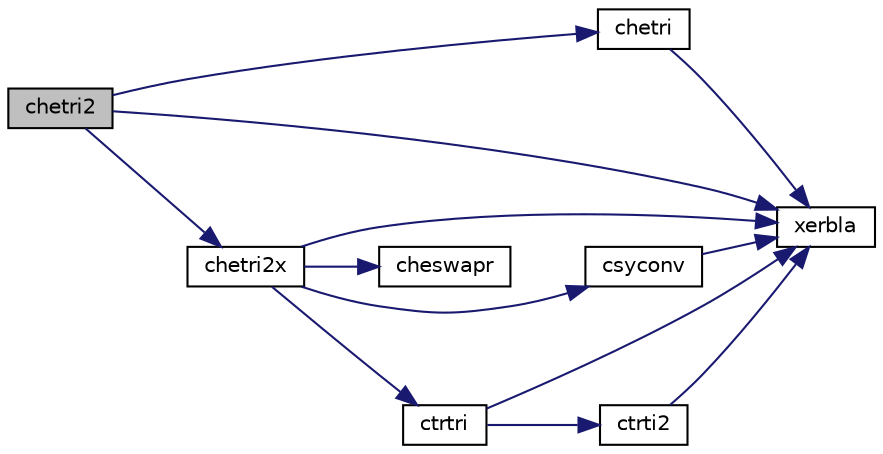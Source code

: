 digraph "chetri2"
{
 // LATEX_PDF_SIZE
  edge [fontname="Helvetica",fontsize="10",labelfontname="Helvetica",labelfontsize="10"];
  node [fontname="Helvetica",fontsize="10",shape=record];
  rankdir="LR";
  Node1 [label="chetri2",height=0.2,width=0.4,color="black", fillcolor="grey75", style="filled", fontcolor="black",tooltip="CHETRI2"];
  Node1 -> Node2 [color="midnightblue",fontsize="10",style="solid",fontname="Helvetica"];
  Node2 [label="chetri",height=0.2,width=0.4,color="black", fillcolor="white", style="filled",URL="$chetri_8f.html#ad87a6a1ac131c5635d47ac440e672bcf",tooltip="CHETRI"];
  Node2 -> Node3 [color="midnightblue",fontsize="10",style="solid",fontname="Helvetica"];
  Node3 [label="xerbla",height=0.2,width=0.4,color="black", fillcolor="white", style="filled",URL="$xerbla_8f.html#a377ee61015baf8dea7770b3a404b1c07",tooltip="XERBLA"];
  Node1 -> Node4 [color="midnightblue",fontsize="10",style="solid",fontname="Helvetica"];
  Node4 [label="chetri2x",height=0.2,width=0.4,color="black", fillcolor="white", style="filled",URL="$chetri2x_8f.html#afe7834578ea19a76675c9df6a62b00b5",tooltip="CHETRI2X"];
  Node4 -> Node5 [color="midnightblue",fontsize="10",style="solid",fontname="Helvetica"];
  Node5 [label="cheswapr",height=0.2,width=0.4,color="black", fillcolor="white", style="filled",URL="$cheswapr_8f.html#a955ef3394562af1ae4ae2d113e4423bd",tooltip="CHESWAPR applies an elementary permutation on the rows and columns of a Hermitian matrix."];
  Node4 -> Node6 [color="midnightblue",fontsize="10",style="solid",fontname="Helvetica"];
  Node6 [label="csyconv",height=0.2,width=0.4,color="black", fillcolor="white", style="filled",URL="$csyconv_8f.html#a525e6b7b04c6e3d0a86fd22f463f8a61",tooltip="CSYCONV"];
  Node6 -> Node3 [color="midnightblue",fontsize="10",style="solid",fontname="Helvetica"];
  Node4 -> Node7 [color="midnightblue",fontsize="10",style="solid",fontname="Helvetica"];
  Node7 [label="ctrtri",height=0.2,width=0.4,color="black", fillcolor="white", style="filled",URL="$ctrtri_8f.html#ad08962e5806175e6e372db349a963ecc",tooltip="CTRTRI"];
  Node7 -> Node8 [color="midnightblue",fontsize="10",style="solid",fontname="Helvetica"];
  Node8 [label="ctrti2",height=0.2,width=0.4,color="black", fillcolor="white", style="filled",URL="$ctrti2_8f.html#ae7ae073f804087edaf233005a6553d94",tooltip="CTRTI2 computes the inverse of a triangular matrix (unblocked algorithm)."];
  Node8 -> Node3 [color="midnightblue",fontsize="10",style="solid",fontname="Helvetica"];
  Node7 -> Node3 [color="midnightblue",fontsize="10",style="solid",fontname="Helvetica"];
  Node4 -> Node3 [color="midnightblue",fontsize="10",style="solid",fontname="Helvetica"];
  Node1 -> Node3 [color="midnightblue",fontsize="10",style="solid",fontname="Helvetica"];
}
